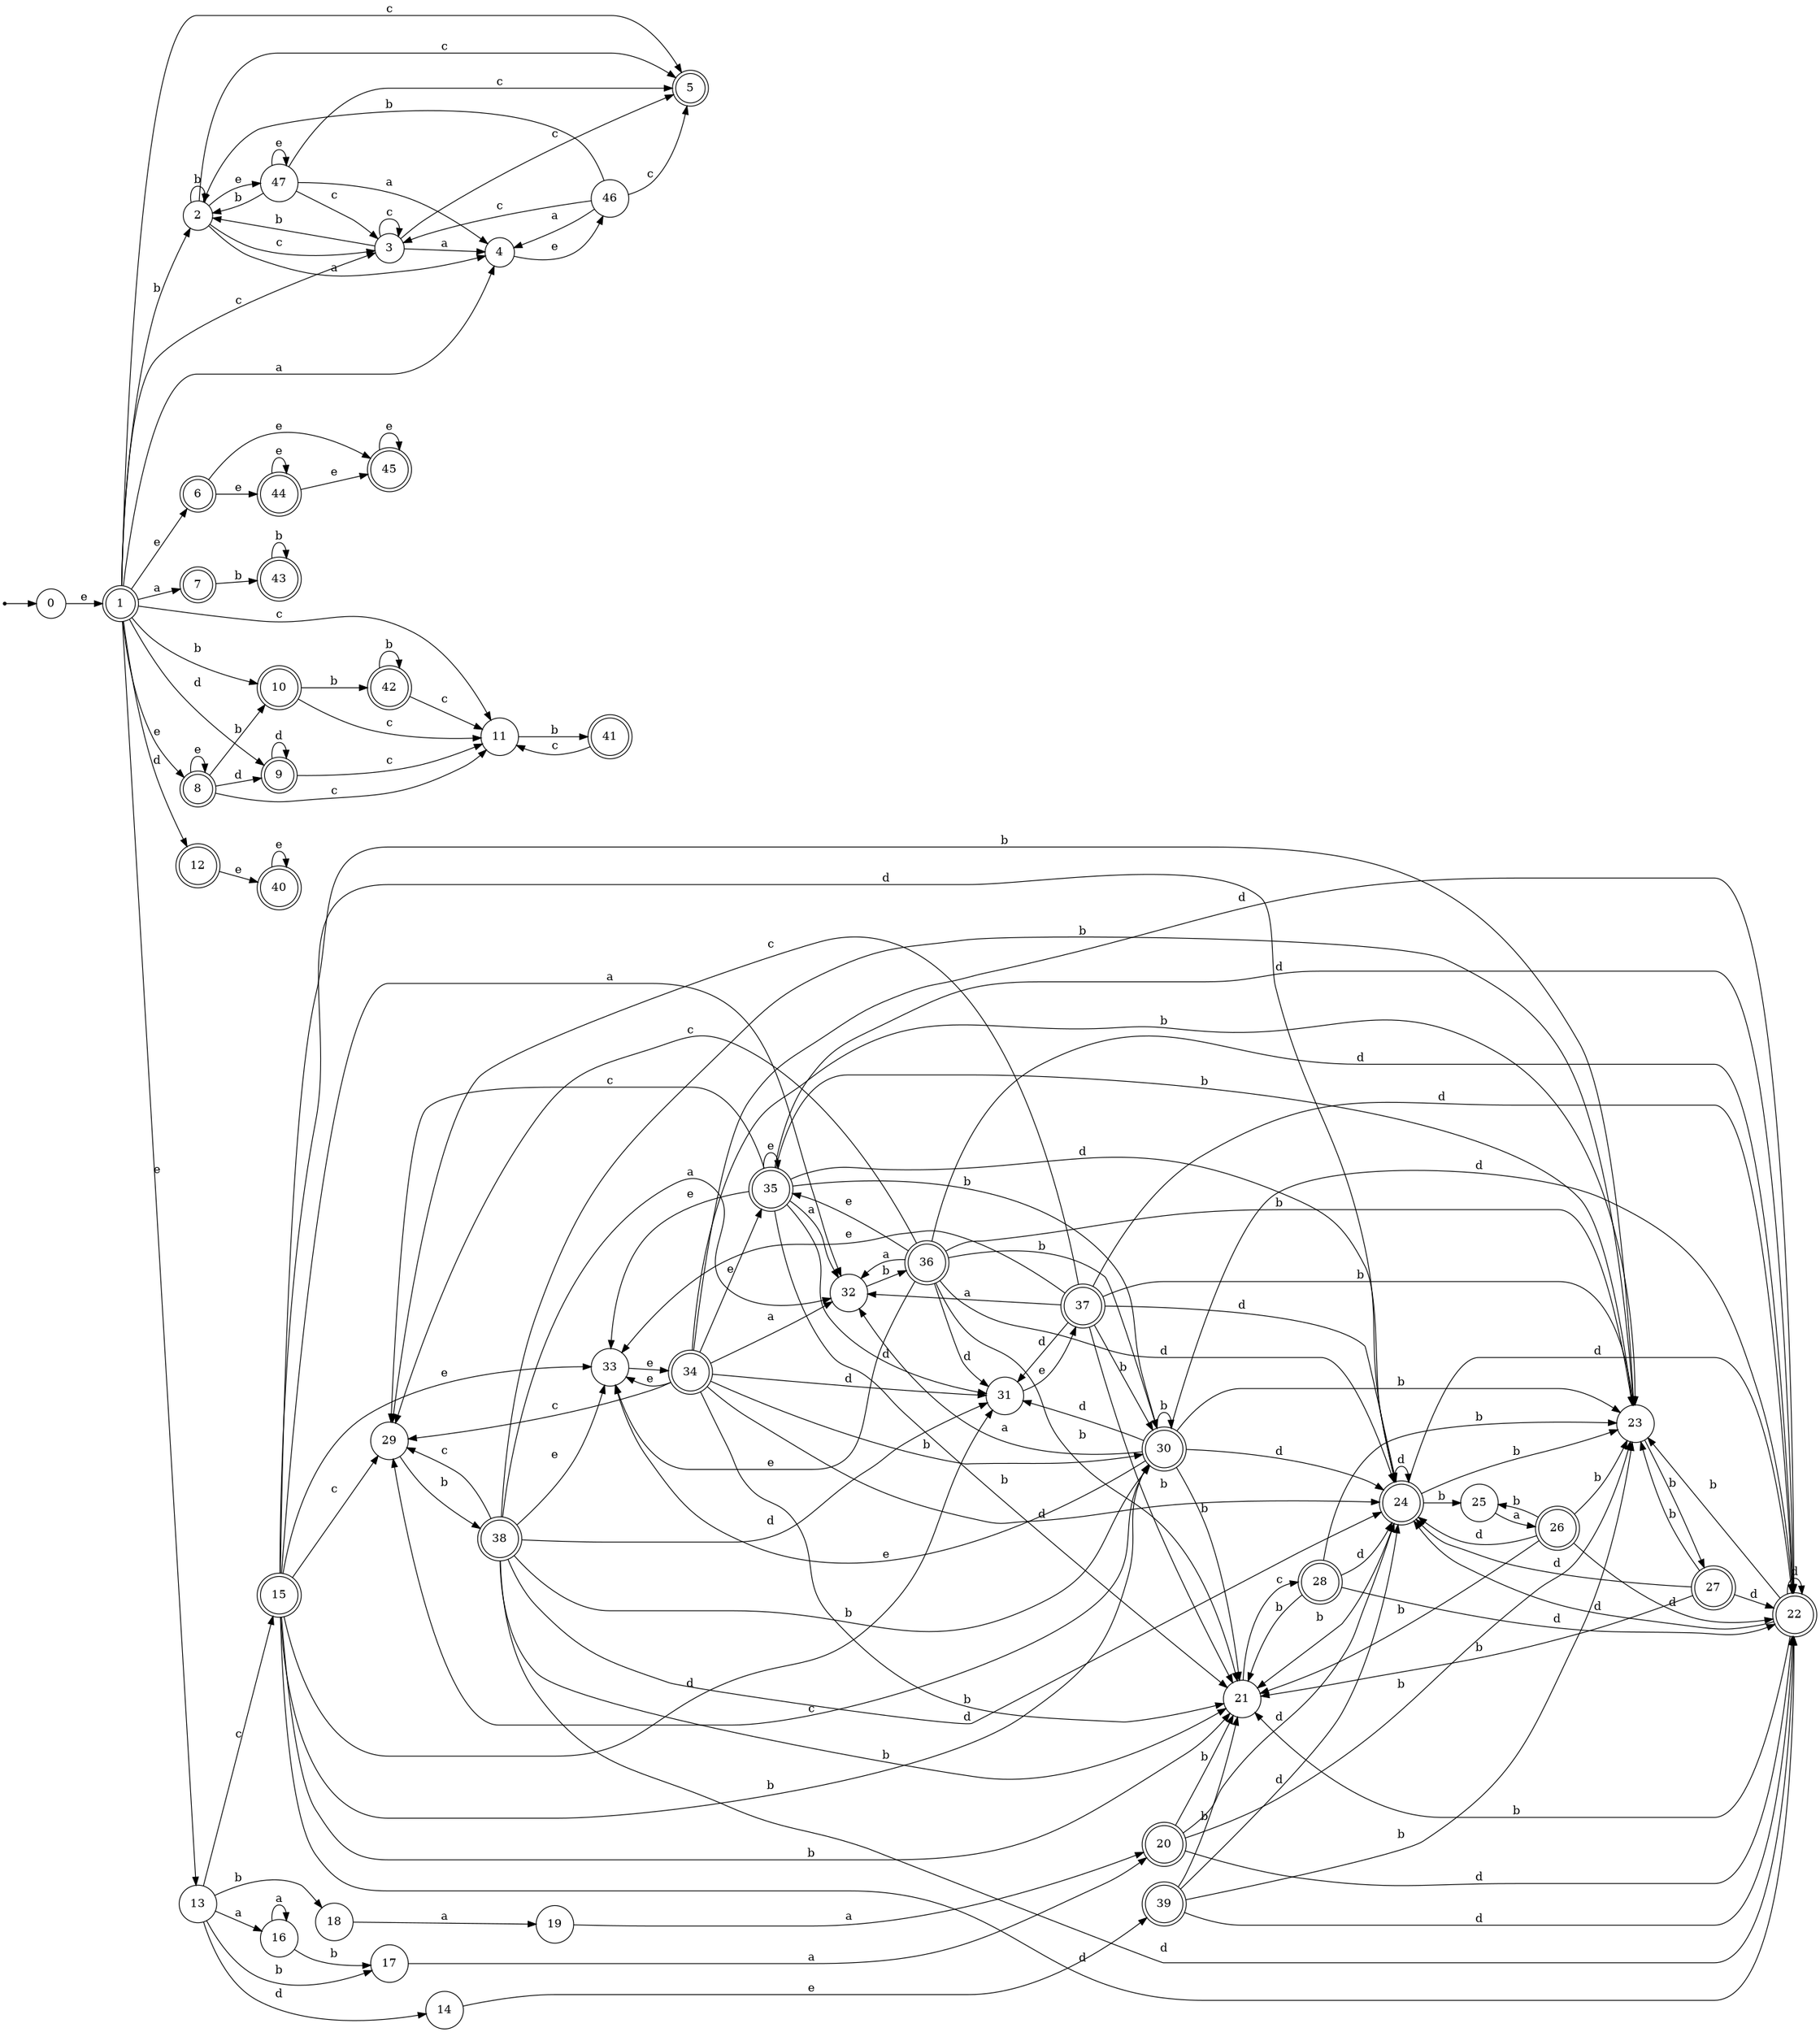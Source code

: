 digraph finite_state_machine {
rankdir=LR;
size="20,20";
node [shape = point]; "dummy0"
node [shape = circle]; "0";
"dummy0" -> "0";
node [shape = doublecircle]; "1";node [shape = circle]; "2";
node [shape = circle]; "3";
node [shape = circle]; "4";
node [shape = doublecircle]; "5";node [shape = doublecircle]; "6";node [shape = doublecircle]; "7";node [shape = doublecircle]; "8";node [shape = doublecircle]; "9";node [shape = doublecircle]; "10";node [shape = circle]; "11";
node [shape = doublecircle]; "12";node [shape = circle]; "13";
node [shape = circle]; "14";
node [shape = doublecircle]; "15";node [shape = circle]; "16";
node [shape = circle]; "17";
node [shape = circle]; "18";
node [shape = circle]; "19";
node [shape = doublecircle]; "20";node [shape = circle]; "21";
node [shape = doublecircle]; "22";node [shape = circle]; "23";
node [shape = doublecircle]; "24";node [shape = circle]; "25";
node [shape = doublecircle]; "26";node [shape = doublecircle]; "27";node [shape = doublecircle]; "28";node [shape = circle]; "29";
node [shape = doublecircle]; "30";node [shape = circle]; "31";
node [shape = circle]; "32";
node [shape = circle]; "33";
node [shape = doublecircle]; "34";node [shape = doublecircle]; "35";node [shape = doublecircle]; "36";node [shape = doublecircle]; "37";node [shape = doublecircle]; "38";node [shape = doublecircle]; "39";node [shape = doublecircle]; "40";node [shape = doublecircle]; "41";node [shape = doublecircle]; "42";node [shape = doublecircle]; "43";node [shape = doublecircle]; "44";node [shape = doublecircle]; "45";node [shape = circle]; "46";
node [shape = circle]; "47";
"0" -> "1" [label = "e"];
 "1" -> "2" [label = "b"];
 "1" -> "10" [label = "b"];
 "1" -> "11" [label = "c"];
 "1" -> "3" [label = "c"];
 "1" -> "5" [label = "c"];
 "1" -> "4" [label = "a"];
 "1" -> "7" [label = "a"];
 "1" -> "8" [label = "e"];
 "1" -> "13" [label = "e"];
 "1" -> "6" [label = "e"];
 "1" -> "9" [label = "d"];
 "1" -> "12" [label = "d"];
 "13" -> "14" [label = "d"];
 "13" -> "15" [label = "c"];
 "13" -> "16" [label = "a"];
 "13" -> "17" [label = "b"];
 "13" -> "18" [label = "b"];
 "18" -> "19" [label = "a"];
 "19" -> "20" [label = "a"];
 "20" -> "21" [label = "b"];
 "20" -> "23" [label = "b"];
 "20" -> "24" [label = "d"];
 "20" -> "22" [label = "d"];
 "24" -> "24" [label = "d"];
 "24" -> "22" [label = "d"];
 "24" -> "25" [label = "b"];
 "24" -> "21" [label = "b"];
 "24" -> "23" [label = "b"];
 "25" -> "26" [label = "a"];
 "26" -> "25" [label = "b"];
 "26" -> "21" [label = "b"];
 "26" -> "23" [label = "b"];
 "26" -> "24" [label = "d"];
 "26" -> "22" [label = "d"];
 "23" -> "27" [label = "b"];
 "27" -> "21" [label = "b"];
 "27" -> "23" [label = "b"];
 "27" -> "24" [label = "d"];
 "27" -> "22" [label = "d"];
 "22" -> "24" [label = "d"];
 "22" -> "22" [label = "d"];
 "22" -> "21" [label = "b"];
 "22" -> "23" [label = "b"];
 "21" -> "28" [label = "c"];
 "28" -> "21" [label = "b"];
 "28" -> "23" [label = "b"];
 "28" -> "24" [label = "d"];
 "28" -> "22" [label = "d"];
 "17" -> "20" [label = "a"];
 "16" -> "16" [label = "a"];
 "16" -> "17" [label = "b"];
 "15" -> "29" [label = "c"];
 "15" -> "21" [label = "b"];
 "15" -> "30" [label = "b"];
 "15" -> "23" [label = "b"];
 "15" -> "24" [label = "d"];
 "15" -> "22" [label = "d"];
 "15" -> "31" [label = "d"];
 "15" -> "32" [label = "a"];
 "15" -> "33" [label = "e"];
 "33" -> "34" [label = "e"];
 "34" -> "33" [label = "e"];
 "34" -> "35" [label = "e"];
 "34" -> "32" [label = "a"];
 "34" -> "29" [label = "c"];
 "34" -> "21" [label = "b"];
 "34" -> "30" [label = "b"];
 "34" -> "23" [label = "b"];
 "34" -> "24" [label = "d"];
 "34" -> "22" [label = "d"];
 "34" -> "31" [label = "d"];
 "35" -> "33" [label = "e"];
 "35" -> "35" [label = "e"];
 "35" -> "32" [label = "a"];
 "35" -> "29" [label = "c"];
 "35" -> "21" [label = "b"];
 "35" -> "30" [label = "b"];
 "35" -> "23" [label = "b"];
 "35" -> "24" [label = "d"];
 "35" -> "22" [label = "d"];
 "35" -> "31" [label = "d"];
 "32" -> "36" [label = "b"];
 "36" -> "32" [label = "a"];
 "36" -> "33" [label = "e"];
 "36" -> "35" [label = "e"];
 "36" -> "29" [label = "c"];
 "36" -> "21" [label = "b"];
 "36" -> "30" [label = "b"];
 "36" -> "23" [label = "b"];
 "36" -> "24" [label = "d"];
 "36" -> "22" [label = "d"];
 "36" -> "31" [label = "d"];
 "31" -> "37" [label = "e"];
 "37" -> "24" [label = "d"];
 "37" -> "22" [label = "d"];
 "37" -> "31" [label = "d"];
 "37" -> "29" [label = "c"];
 "37" -> "21" [label = "b"];
 "37" -> "30" [label = "b"];
 "37" -> "23" [label = "b"];
 "37" -> "32" [label = "a"];
 "37" -> "33" [label = "e"];
 "30" -> "21" [label = "b"];
 "30" -> "30" [label = "b"];
 "30" -> "23" [label = "b"];
 "30" -> "29" [label = "c"];
 "30" -> "24" [label = "d"];
 "30" -> "22" [label = "d"];
 "30" -> "31" [label = "d"];
 "30" -> "32" [label = "a"];
 "30" -> "33" [label = "e"];
 "29" -> "38" [label = "b"];
 "38" -> "29" [label = "c"];
 "38" -> "21" [label = "b"];
 "38" -> "30" [label = "b"];
 "38" -> "23" [label = "b"];
 "38" -> "24" [label = "d"];
 "38" -> "22" [label = "d"];
 "38" -> "31" [label = "d"];
 "38" -> "32" [label = "a"];
 "38" -> "33" [label = "e"];
 "14" -> "39" [label = "e"];
 "39" -> "21" [label = "b"];
 "39" -> "23" [label = "b"];
 "39" -> "24" [label = "d"];
 "39" -> "22" [label = "d"];
 "12" -> "40" [label = "e"];
 "40" -> "40" [label = "e"];
 "11" -> "41" [label = "b"];
 "41" -> "11" [label = "c"];
 "10" -> "42" [label = "b"];
 "10" -> "11" [label = "c"];
 "42" -> "42" [label = "b"];
 "42" -> "11" [label = "c"];
 "9" -> "9" [label = "d"];
 "9" -> "11" [label = "c"];
 "8" -> "8" [label = "e"];
 "8" -> "9" [label = "d"];
 "8" -> "10" [label = "b"];
 "8" -> "11" [label = "c"];
 "7" -> "43" [label = "b"];
 "43" -> "43" [label = "b"];
 "6" -> "44" [label = "e"];
 "6" -> "45" [label = "e"];
 "45" -> "45" [label = "e"];
 "44" -> "44" [label = "e"];
 "44" -> "45" [label = "e"];
 "4" -> "46" [label = "e"];
 "46" -> "4" [label = "a"];
 "46" -> "2" [label = "b"];
 "46" -> "3" [label = "c"];
 "46" -> "5" [label = "c"];
 "3" -> "3" [label = "c"];
 "3" -> "5" [label = "c"];
 "3" -> "2" [label = "b"];
 "3" -> "4" [label = "a"];
 "2" -> "2" [label = "b"];
 "2" -> "47" [label = "e"];
 "2" -> "3" [label = "c"];
 "2" -> "5" [label = "c"];
 "2" -> "4" [label = "a"];
 "47" -> "47" [label = "e"];
 "47" -> "2" [label = "b"];
 "47" -> "3" [label = "c"];
 "47" -> "5" [label = "c"];
 "47" -> "4" [label = "a"];
 }
